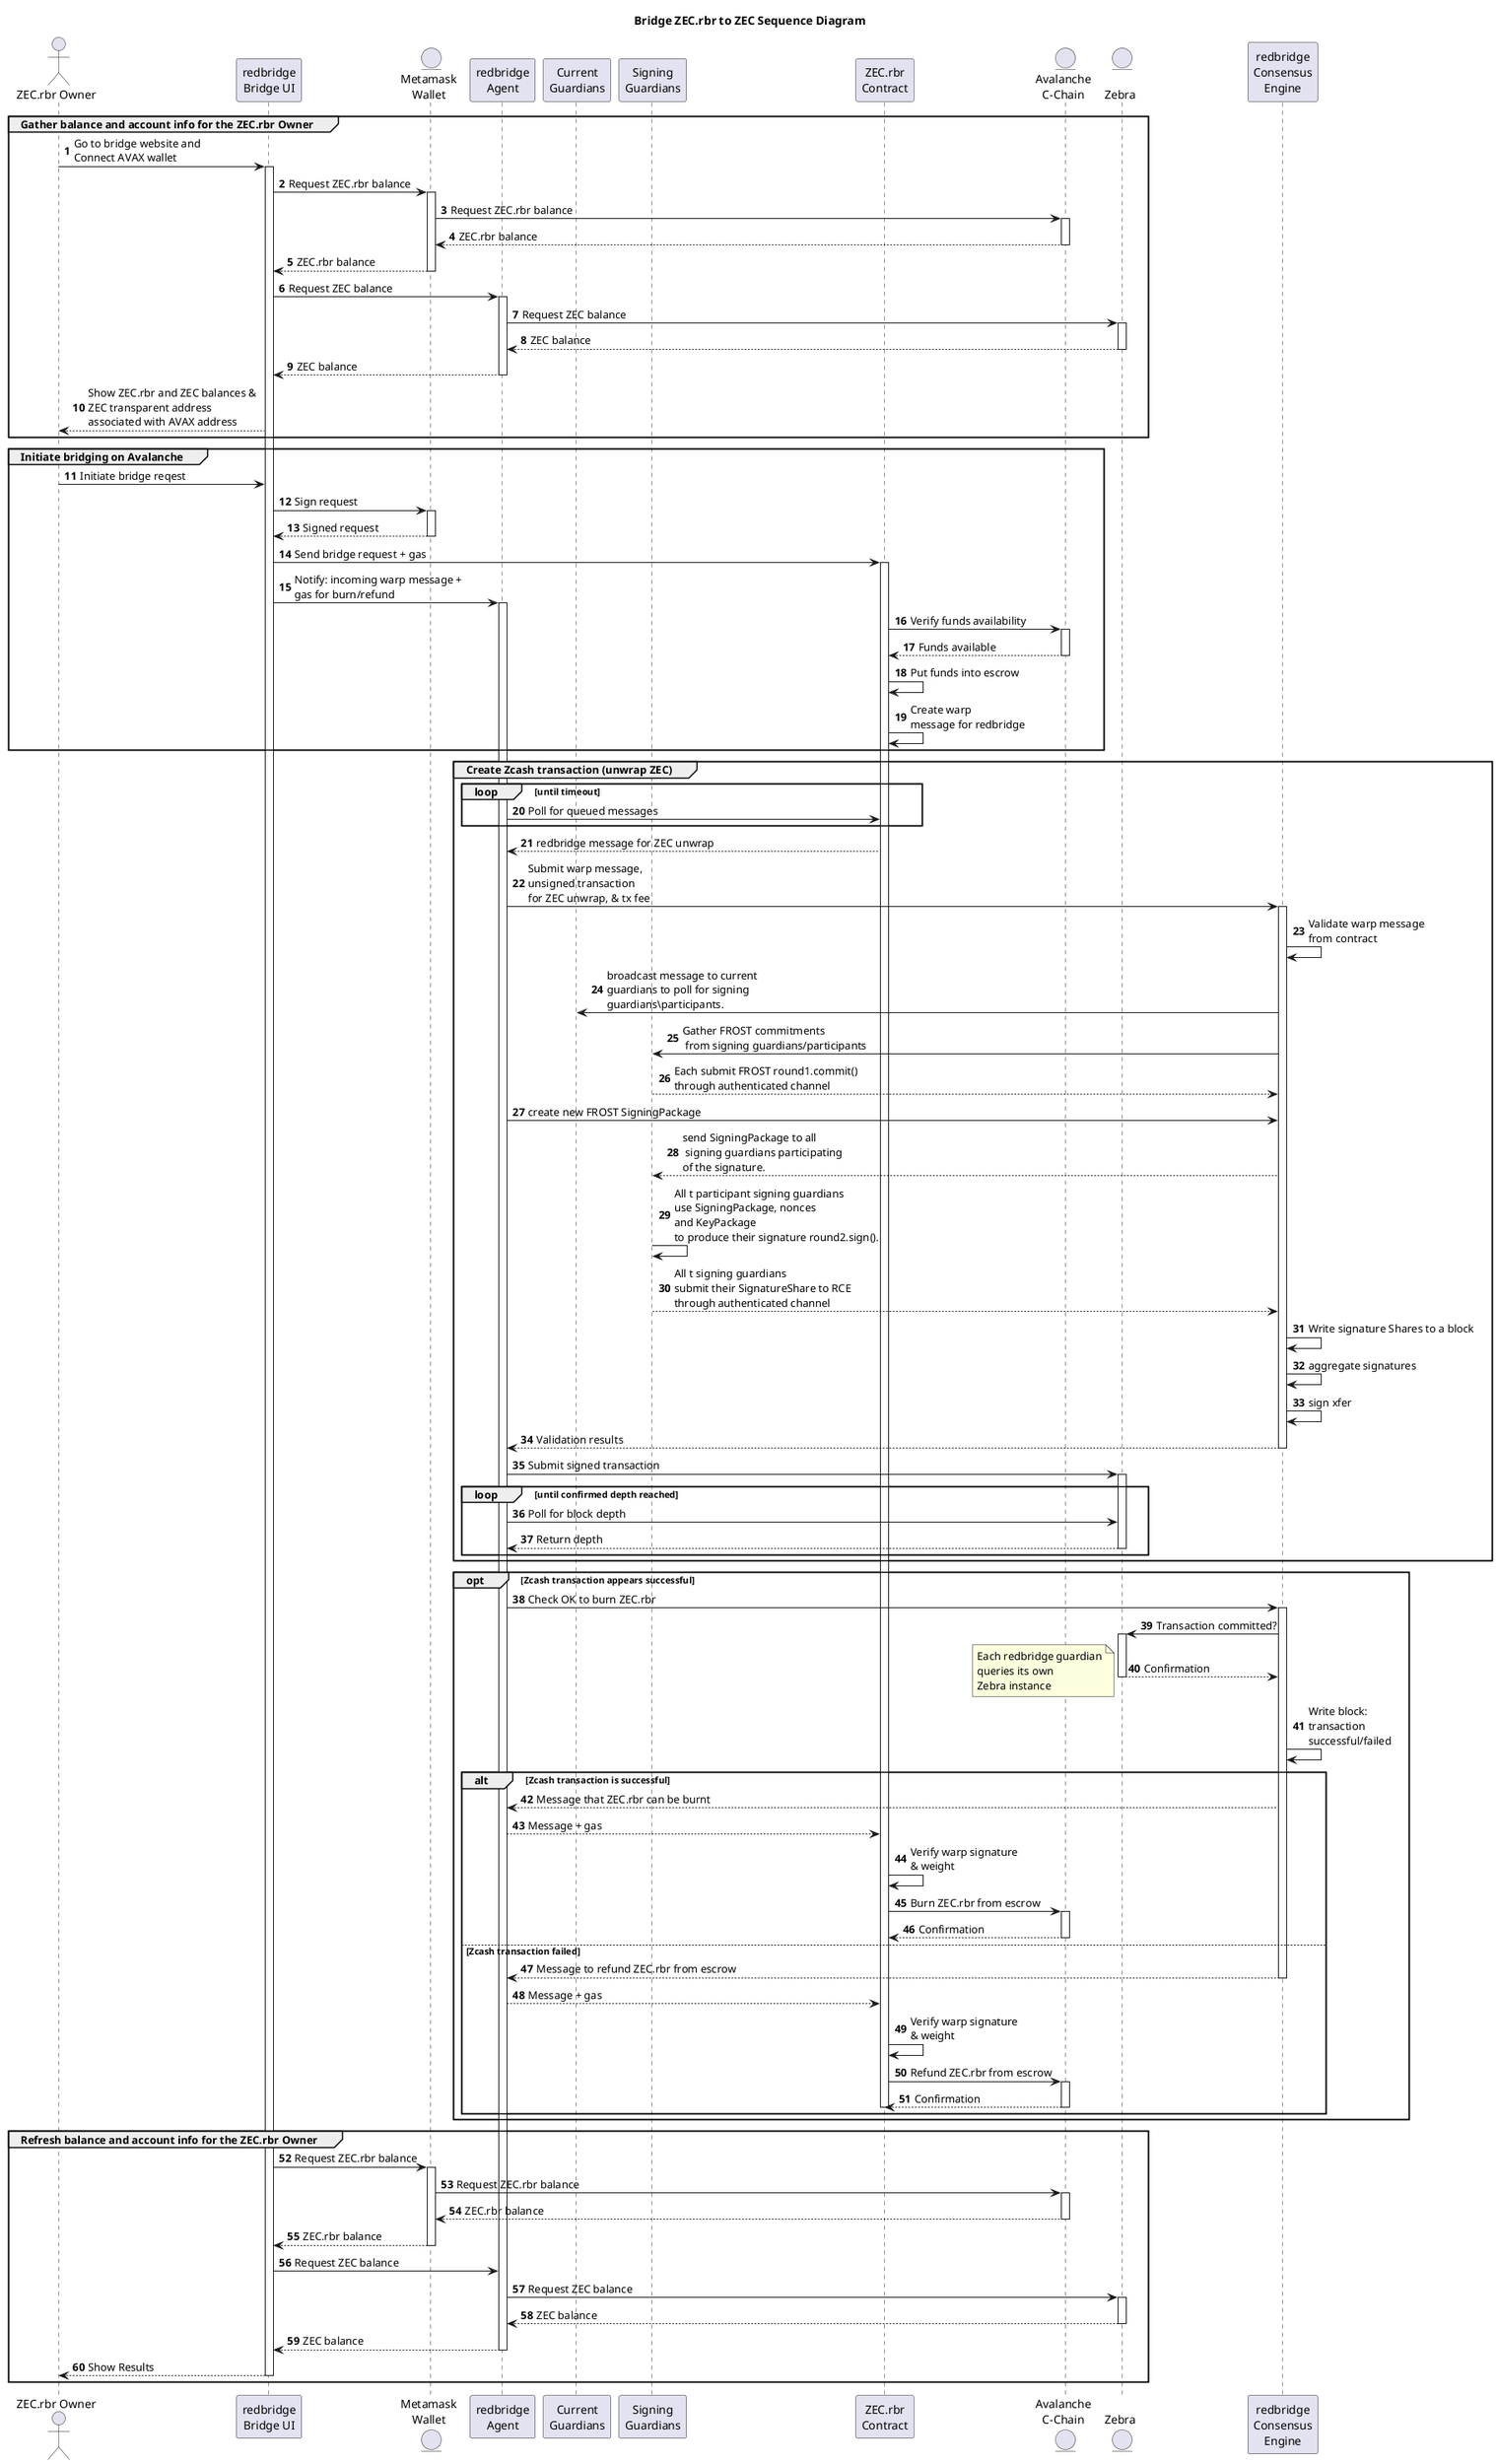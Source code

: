 @startuml

title Bridge ZEC.rbr to ZEC Sequence Diagram

actor "ZEC.rbr Owner" as ZO
participant "redbridge\nBridge UI" as UI
entity "Metamask\nWallet" as MC
participant "redbridge\nAgent" as ZA 
participant "Current\nGuardians" as PV
participant "Signing\nGuardians" as SG
participant "ZEC.rbr\nContract" as ZC
entity "Avalanche\nC-Chain" as CC  
entity "\nZebra" as Z
participant "redbridge\nConsensus\nEngine" as RCE

autonumber
group Gather balance and account info for the ZEC.rbr Owner
    ZO -> UI ++: Go to bridge website and \nConnect AVAX wallet
    UI -> MC ++: Request ZEC.rbr balance
    MC -> CC ++: Request ZEC.rbr balance
    CC --> MC --: ZEC.rbr balance
    MC --> UI --: ZEC.rbr balance
    UI -> ZA ++: Request ZEC balance
    ZA -> Z ++: Request ZEC balance
    Z --> ZA --: ZEC balance
    ZA --> UI --: ZEC balance
    UI --> ZO : Show ZEC.rbr and ZEC balances & \nZEC transparent address\nassociated with AVAX address
end

group Initiate bridging on Avalanche
    ZO -> UI : Initiate bridge reqest
    UI -> MC ++: Sign request
    MC --> UI --: Signed request
    UI -> ZC ++: Send bridge request + gas
    UI -> ZA ++: Notify: incoming warp message +\ngas for burn/refund
    ZC -> CC ++: Verify funds availability
    CC --> ZC --: Funds available
    ZC -> ZC : Put funds into escrow
    ZC -> ZC : Create warp\nmessage for redbridge
end

group Create Zcash transaction (unwrap ZEC)
    loop until timeout
        ZA -> ZC : Poll for queued messages
    end
    ZC --> ZA : redbridge message for ZEC unwrap
    ZA -> RCE ++: Submit warp message,\nunsigned transaction\nfor ZEC unwrap, & tx fee
    RCE -> RCE: Validate warp message\nfrom contract
    RCE -> PV : broadcast message to current\nguardians to poll for signing\nguardians\participants.
    RCE -> SG : Gather FROST commitments\n from signing guardians/participants
    SG --> RCE : Each submit FROST round1.commit()\nthrough authenticated channel
    ZA -> RCE : create new FROST SigningPackage
    RCE --> SG : send SigningPackage to all\n signing guardians participating\nof the signature.
    SG -> SG : All t participant signing guardians\nuse SigningPackage, nonces\nand KeyPackage\nto produce their signature round2.sign().
    SG --> RCE : All t signing guardians\nsubmit their SignatureShare to RCE\nthrough authenticated channel
    RCE -> RCE : Write signature Shares to a block
    RCE -> RCE : aggregate signatures
    RCE -> RCE : sign xfer
    RCE --> ZA --: Validation results
    ZA -> Z ++: Submit signed transaction
    loop until confirmed depth reached
        ZA -> Z: Poll for block depth
        Z --> ZA --: Return depth
    end 
end 

opt Zcash transaction appears successful

    ZA -> RCE ++: Check OK to burn ZEC.rbr
    RCE -> Z ++: Transaction committed?
    Z --> RCE --: Confirmation
    note left: Each redbridge guardian\nqueries its own\nZebra instance
    RCE -> RCE : Write block:\ntransaction\nsuccessful/failed
    alt Zcash transaction is successful 
        RCE --> ZA : Message that ZEC.rbr can be burnt
        ZA --> ZC : Message + gas
        ZC -> ZC: Verify warp signature\n& weight
        ZC -> CC ++: Burn ZEC.rbr from escrow
        CC --> ZC --: Confirmation
    else Zcash transaction failed
        RCE --> ZA --: Message to refund ZEC.rbr from escrow
        ZA --> ZC : Message + gas
        ZC -> ZC: Verify warp signature\n& weight
        ZC -> CC ++: Refund ZEC.rbr from escrow
        CC --> ZC --: Confirmation
        deactivate ZC
    end
end 

group Refresh balance and account info for the ZEC.rbr Owner
    UI -> MC ++: Request ZEC.rbr balance
    MC -> CC ++: Request ZEC.rbr balance
    CC --> MC --: ZEC.rbr balance
    MC --> UI --: ZEC.rbr balance
    UI -> ZA : Request ZEC balance
    ZA -> Z ++: Request ZEC balance
    Z --> ZA --: ZEC balance
    ZA --> UI --: ZEC balance
    UI --> ZO --: Show Results 
end
@enduml
